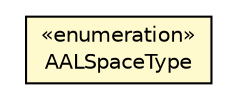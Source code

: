 #!/usr/local/bin/dot
#
# Class diagram 
# Generated by UMLGraph version R5_6-24-gf6e263 (http://www.umlgraph.org/)
#

digraph G {
	edge [fontname="Helvetica",fontsize=10,labelfontname="Helvetica",labelfontsize=10];
	node [fontname="Helvetica",fontsize=10,shape=plaintext];
	nodesep=0.25;
	ranksep=0.5;
	// org.universAAL.middleware.interfaces.aalspace.AALSpaceType
	c1603393 [label=<<table title="org.universAAL.middleware.interfaces.aalspace.AALSpaceType" border="0" cellborder="1" cellspacing="0" cellpadding="2" port="p" bgcolor="lemonChiffon" href="./AALSpaceType.html">
		<tr><td><table border="0" cellspacing="0" cellpadding="1">
<tr><td align="center" balign="center"> &#171;enumeration&#187; </td></tr>
<tr><td align="center" balign="center"> AALSpaceType </td></tr>
		</table></td></tr>
		</table>>, URL="./AALSpaceType.html", fontname="Helvetica", fontcolor="black", fontsize=10.0];
}


